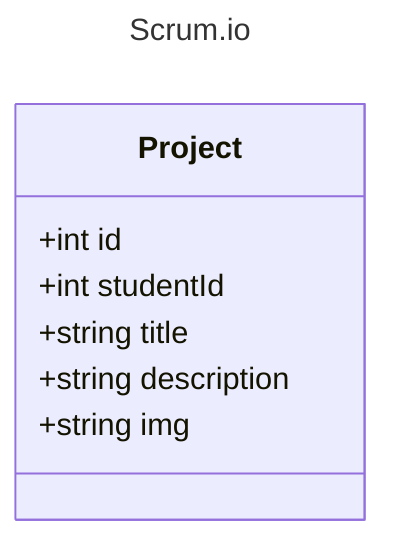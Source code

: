 ---
title: Scrum.io
---
classDiagram
    class Project
    Project : +int id
    Project : +int studentId
    Project : +string title
    Project : +string description
    Project : +string img